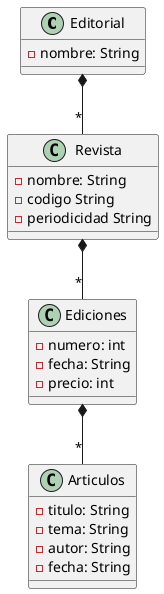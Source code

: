 @startuml

class Editorial {

- nombre: String
}

class Revista {
-nombre: String
-codigo String
-periodicidad String

}

class Ediciones {
- numero: int
- fecha: String
- precio: int

}

class Articulos {
- titulo: String
- tema: String
- autor: String
- fecha: String

}

Editorial *-- "*" Revista
Revista *-- "*" Ediciones
Ediciones *-- "*" Articulos


@enduml

Una editorial produce una serie de revistas periodísticas. Cada revista tiene un nombre, un
código, periodicidad (semanal o mensual). Las revistas tienen muchas ediciones en las
ediciones tenemos: número de edición, fecha de edición y precio. En cada edición aparecen
una serie de artículos, cada uno con su título, tema, autor, fecha del artículo.